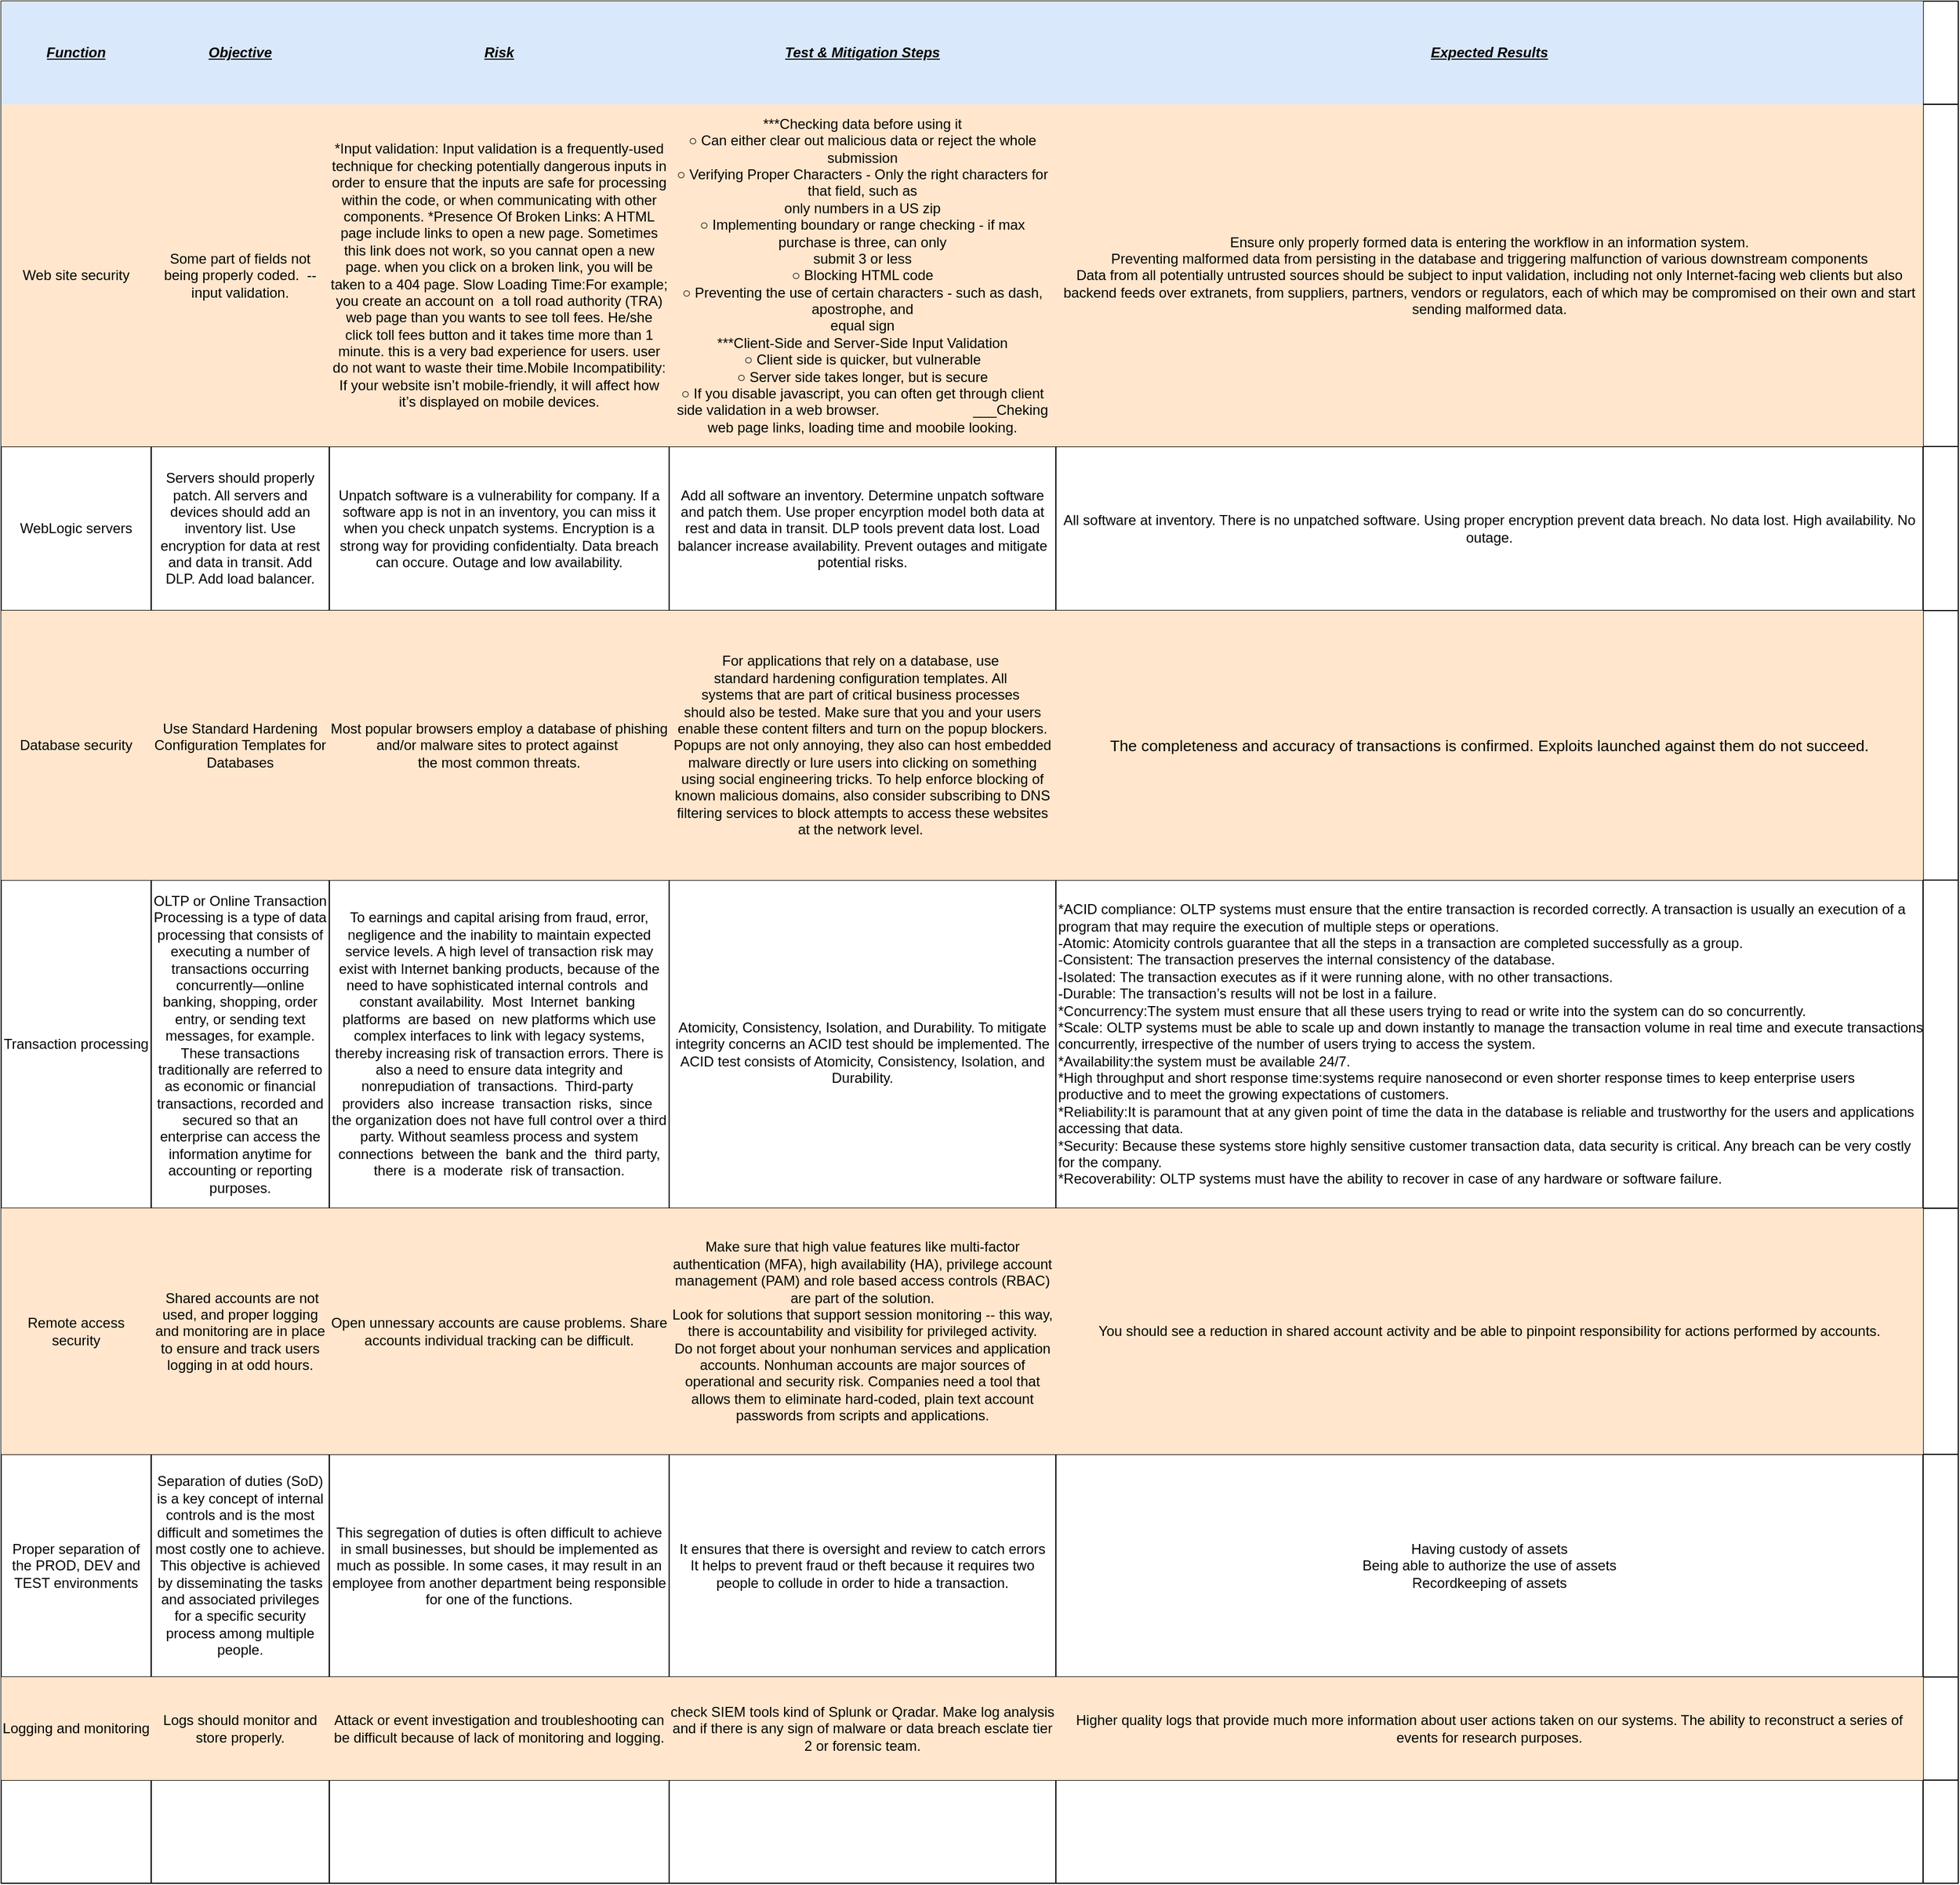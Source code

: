 <mxfile version="15.1.1" type="github">
  <diagram id="o0CCOhu84U7PRNzg7-ML" name="Page-1">
    <mxGraphModel dx="2207" dy="547" grid="1" gridSize="10" guides="1" tooltips="1" connect="1" arrows="1" fold="1" page="1" pageScale="1" pageWidth="1169" pageHeight="827" math="0" shadow="0">
      <root>
        <mxCell id="0" />
        <mxCell id="1" parent="0" />
        <mxCell id="w6XhrknjYrtz_f-QUOUW-74" value="" style="shape=table;startSize=0;container=1;collapsible=0;childLayout=tableLayout;" parent="1" vertex="1">
          <mxGeometry x="-1040" y="100" width="1670" height="1606" as="geometry" />
        </mxCell>
        <mxCell id="w6XhrknjYrtz_f-QUOUW-75" value="" style="shape=partialRectangle;collapsible=0;dropTarget=0;pointerEvents=0;fillColor=none;top=0;left=0;bottom=0;right=0;points=[[0,0.5],[1,0.5]];portConstraint=eastwest;" parent="w6XhrknjYrtz_f-QUOUW-74" vertex="1">
          <mxGeometry width="1670" height="88" as="geometry" />
        </mxCell>
        <mxCell id="w6XhrknjYrtz_f-QUOUW-76" value="&lt;b&gt;&lt;u&gt;&lt;i&gt;Function&lt;/i&gt;&lt;/u&gt;&lt;/b&gt;" style="shape=partialRectangle;html=1;whiteSpace=wrap;connectable=0;overflow=hidden;fillColor=#dae8fc;top=0;left=0;bottom=0;right=0;pointerEvents=1;strokeColor=#6c8ebf;" parent="w6XhrknjYrtz_f-QUOUW-75" vertex="1">
          <mxGeometry width="128" height="88" as="geometry" />
        </mxCell>
        <mxCell id="w6XhrknjYrtz_f-QUOUW-77" value="&lt;u&gt;&lt;i&gt;&lt;b&gt;Objective&lt;/b&gt;&lt;/i&gt;&lt;/u&gt;" style="shape=partialRectangle;html=1;whiteSpace=wrap;connectable=0;overflow=hidden;fillColor=#dae8fc;top=0;left=0;bottom=0;right=0;pointerEvents=1;strokeColor=#6c8ebf;" parent="w6XhrknjYrtz_f-QUOUW-75" vertex="1">
          <mxGeometry x="128" width="152" height="88" as="geometry" />
        </mxCell>
        <mxCell id="w6XhrknjYrtz_f-QUOUW-78" value="&lt;b&gt;&lt;i&gt;&lt;u&gt;Risk&lt;/u&gt;&lt;/i&gt;&lt;/b&gt;" style="shape=partialRectangle;html=1;whiteSpace=wrap;connectable=0;overflow=hidden;fillColor=#dae8fc;top=0;left=0;bottom=0;right=0;pointerEvents=1;strokeColor=#6c8ebf;" parent="w6XhrknjYrtz_f-QUOUW-75" vertex="1">
          <mxGeometry x="280" width="290" height="88" as="geometry" />
        </mxCell>
        <mxCell id="w6XhrknjYrtz_f-QUOUW-79" value="&lt;b&gt;&lt;i&gt;&lt;u&gt;Test &amp;amp; Mitigation Steps&lt;/u&gt;&lt;/i&gt;&lt;/b&gt;" style="shape=partialRectangle;html=1;whiteSpace=wrap;connectable=0;overflow=hidden;fillColor=#dae8fc;top=0;left=0;bottom=0;right=0;pointerEvents=1;strokeColor=#6c8ebf;" parent="w6XhrknjYrtz_f-QUOUW-75" vertex="1">
          <mxGeometry x="570" width="330" height="88" as="geometry" />
        </mxCell>
        <mxCell id="w6XhrknjYrtz_f-QUOUW-80" value="&lt;b&gt;&lt;i&gt;&lt;u&gt;Expected Results&lt;/u&gt;&lt;/i&gt;&lt;/b&gt;" style="shape=partialRectangle;html=1;whiteSpace=wrap;connectable=0;overflow=hidden;fillColor=#dae8fc;top=0;left=0;bottom=0;right=0;pointerEvents=1;strokeColor=#6c8ebf;" parent="w6XhrknjYrtz_f-QUOUW-75" vertex="1">
          <mxGeometry x="900" width="740" height="88" as="geometry" />
        </mxCell>
        <mxCell id="w6XhrknjYrtz_f-QUOUW-81" value="" style="shape=partialRectangle;html=1;whiteSpace=wrap;connectable=0;overflow=hidden;fillColor=none;top=0;left=0;bottom=0;right=0;pointerEvents=1;" parent="w6XhrknjYrtz_f-QUOUW-75" vertex="1">
          <mxGeometry x="1640" width="30" height="88" as="geometry" />
        </mxCell>
        <mxCell id="w6XhrknjYrtz_f-QUOUW-82" value="" style="shape=partialRectangle;collapsible=0;dropTarget=0;pointerEvents=0;fillColor=none;top=0;left=0;bottom=0;right=0;points=[[0,0.5],[1,0.5]];portConstraint=eastwest;" parent="w6XhrknjYrtz_f-QUOUW-74" vertex="1">
          <mxGeometry y="88" width="1670" height="292" as="geometry" />
        </mxCell>
        <mxCell id="w6XhrknjYrtz_f-QUOUW-83" value="Web site security" style="shape=partialRectangle;html=1;whiteSpace=wrap;connectable=0;overflow=hidden;fillColor=#ffe6cc;top=0;left=0;bottom=0;right=0;pointerEvents=1;strokeColor=#d79b00;" parent="w6XhrknjYrtz_f-QUOUW-82" vertex="1">
          <mxGeometry width="128" height="292" as="geometry" />
        </mxCell>
        <mxCell id="w6XhrknjYrtz_f-QUOUW-84" value="Some part of fields not&#xa;being properly coded.  -- input validation." style="shape=partialRectangle;html=1;whiteSpace=wrap;connectable=0;overflow=hidden;fillColor=#ffe6cc;top=0;left=0;bottom=0;right=0;pointerEvents=1;strokeColor=#d79b00;" parent="w6XhrknjYrtz_f-QUOUW-82" vertex="1">
          <mxGeometry x="128" width="152" height="292" as="geometry" />
        </mxCell>
        <mxCell id="w6XhrknjYrtz_f-QUOUW-85" value="*Input validation: Input validation is a frequently-used technique for checking potentially dangerous inputs in order to ensure that the inputs are safe for processing within the code, or when communicating with other components. *Presence Of Broken Links: A HTML page include links to open a new page. Sometimes this link does not work, so you cannat open a new page. when you click on a broken link, you will be taken to a 404 page. Slow Loading Time:For example; you create an account on  a toll road authority (TRA) web page than you wants to see toll fees. He/she click toll fees button and it takes time more than 1 minute. this is a very bad experience for users. user do not want to waste their time.Mobile Incompatibility: If your website isn’t mobile-friendly, it will affect how it’s displayed on mobile devices." style="shape=partialRectangle;html=1;whiteSpace=wrap;connectable=0;overflow=hidden;fillColor=#ffe6cc;top=0;left=0;bottom=0;right=0;pointerEvents=1;strokeColor=#d79b00;" parent="w6XhrknjYrtz_f-QUOUW-82" vertex="1">
          <mxGeometry x="280" width="290" height="292" as="geometry" />
        </mxCell>
        <mxCell id="w6XhrknjYrtz_f-QUOUW-86" value="***Checking data before using it&#xa;○ Can either clear out malicious data or reject the whole submission&#xa;○ Verifying Proper Characters - Only the right characters for that field, such as&#xa;only numbers in a US zip&#xa;○ Implementing boundary or range checking - if max purchase is three, can only&#xa;submit 3 or less&#xa;○ Blocking HTML code&#xa;○ Preventing the use of certain characters - such as dash, apostrophe, and&#xa;equal sign&#xa;***Client-Side and Server-Side Input Validation&#xa;○ Client side is quicker, but vulnerable&#xa;○ Server side takes longer, but is secure&#xa;○ If you disable javascript, you can often get through client side validation in a web browser.                        ___Cheking web page links, loading time and moobile looking." style="shape=partialRectangle;html=1;whiteSpace=wrap;connectable=0;overflow=hidden;fillColor=#ffe6cc;top=0;left=0;bottom=0;right=0;pointerEvents=1;strokeColor=#d79b00;" parent="w6XhrknjYrtz_f-QUOUW-82" vertex="1">
          <mxGeometry x="570" width="330" height="292" as="geometry" />
        </mxCell>
        <mxCell id="w6XhrknjYrtz_f-QUOUW-87" value="Ensure only properly formed data is entering the workflow in an information system.&#xa;Preventing malformed data from persisting in the database and triggering malfunction of various downstream components&#xa;Data from all potentially untrusted sources should be subject to input validation, including not only Internet-facing web clients but also backend feeds over extranets, from suppliers, partners, vendors or regulators, each of which may be compromised on their own and start sending malformed data." style="shape=partialRectangle;html=1;whiteSpace=wrap;connectable=0;overflow=hidden;fillColor=#ffe6cc;top=0;left=0;bottom=0;right=0;pointerEvents=1;strokeColor=#d79b00;" parent="w6XhrknjYrtz_f-QUOUW-82" vertex="1">
          <mxGeometry x="900" width="740" height="292" as="geometry" />
        </mxCell>
        <mxCell id="w6XhrknjYrtz_f-QUOUW-88" value="" style="shape=partialRectangle;html=1;whiteSpace=wrap;connectable=0;overflow=hidden;fillColor=none;top=0;left=0;bottom=0;right=0;pointerEvents=1;" parent="w6XhrknjYrtz_f-QUOUW-82" vertex="1">
          <mxGeometry x="1640" width="30" height="292" as="geometry" />
        </mxCell>
        <mxCell id="w6XhrknjYrtz_f-QUOUW-89" value="" style="shape=partialRectangle;collapsible=0;dropTarget=0;pointerEvents=0;fillColor=none;top=0;left=0;bottom=0;right=0;points=[[0,0.5],[1,0.5]];portConstraint=eastwest;" parent="w6XhrknjYrtz_f-QUOUW-74" vertex="1">
          <mxGeometry y="380" width="1670" height="140" as="geometry" />
        </mxCell>
        <mxCell id="w6XhrknjYrtz_f-QUOUW-90" value="WebLogic servers" style="shape=partialRectangle;html=1;whiteSpace=wrap;connectable=0;overflow=hidden;fillColor=none;top=0;left=0;bottom=0;right=0;pointerEvents=1;" parent="w6XhrknjYrtz_f-QUOUW-89" vertex="1">
          <mxGeometry width="128" height="140" as="geometry" />
        </mxCell>
        <mxCell id="w6XhrknjYrtz_f-QUOUW-91" value="Servers should properly patch. All servers and devices should add an inventory list. Use encryption for data at rest and data in transit. Add DLP. Add load balancer." style="shape=partialRectangle;html=1;whiteSpace=wrap;connectable=0;overflow=hidden;fillColor=none;top=0;left=0;bottom=0;right=0;pointerEvents=1;" parent="w6XhrknjYrtz_f-QUOUW-89" vertex="1">
          <mxGeometry x="128" width="152" height="140" as="geometry" />
        </mxCell>
        <mxCell id="w6XhrknjYrtz_f-QUOUW-92" value="Unpatch software is a vulnerability for company. If a software app is not in an inventory, you can miss it when you check unpatch systems. Encryption is a strong way for providing confidentialty. Data breach can occure. Outage and low availability." style="shape=partialRectangle;html=1;whiteSpace=wrap;connectable=0;overflow=hidden;fillColor=none;top=0;left=0;bottom=0;right=0;pointerEvents=1;" parent="w6XhrknjYrtz_f-QUOUW-89" vertex="1">
          <mxGeometry x="280" width="290" height="140" as="geometry" />
        </mxCell>
        <mxCell id="w6XhrknjYrtz_f-QUOUW-93" value="Add all software an inventory. Determine unpatch software and patch them. Use proper encyrption model both data at rest and data in transit. DLP tools prevent data lost. Load balancer increase availability. Prevent outages and mitigate potential risks." style="shape=partialRectangle;html=1;whiteSpace=wrap;connectable=0;overflow=hidden;fillColor=none;top=0;left=0;bottom=0;right=0;pointerEvents=1;" parent="w6XhrknjYrtz_f-QUOUW-89" vertex="1">
          <mxGeometry x="570" width="330" height="140" as="geometry" />
        </mxCell>
        <mxCell id="w6XhrknjYrtz_f-QUOUW-94" value="All software at inventory. There is no unpatched software. Using proper encryption prevent data breach. No data lost. High availability. No outage." style="shape=partialRectangle;html=1;whiteSpace=wrap;connectable=0;overflow=hidden;fillColor=none;top=0;left=0;bottom=0;right=0;pointerEvents=1;" parent="w6XhrknjYrtz_f-QUOUW-89" vertex="1">
          <mxGeometry x="900" width="740" height="140" as="geometry" />
        </mxCell>
        <mxCell id="w6XhrknjYrtz_f-QUOUW-95" value="" style="shape=partialRectangle;html=1;whiteSpace=wrap;connectable=0;overflow=hidden;fillColor=none;top=0;left=0;bottom=0;right=0;pointerEvents=1;" parent="w6XhrknjYrtz_f-QUOUW-89" vertex="1">
          <mxGeometry x="1640" width="30" height="140" as="geometry" />
        </mxCell>
        <mxCell id="w6XhrknjYrtz_f-QUOUW-96" value="" style="shape=partialRectangle;collapsible=0;dropTarget=0;pointerEvents=0;fillColor=none;top=0;left=0;bottom=0;right=0;points=[[0,0.5],[1,0.5]];portConstraint=eastwest;" parent="w6XhrknjYrtz_f-QUOUW-74" vertex="1">
          <mxGeometry y="520" width="1670" height="230" as="geometry" />
        </mxCell>
        <mxCell id="w6XhrknjYrtz_f-QUOUW-97" value="Database security" style="shape=partialRectangle;html=1;whiteSpace=wrap;connectable=0;overflow=hidden;fillColor=#ffe6cc;top=0;left=0;bottom=0;right=0;pointerEvents=1;strokeColor=#d79b00;" parent="w6XhrknjYrtz_f-QUOUW-96" vertex="1">
          <mxGeometry width="128" height="230" as="geometry" />
        </mxCell>
        <mxCell id="w6XhrknjYrtz_f-QUOUW-98" value="Use Standard Hardening Configuration Templates for Databases" style="shape=partialRectangle;html=1;whiteSpace=wrap;connectable=0;overflow=hidden;fillColor=#ffe6cc;top=0;left=0;bottom=0;right=0;pointerEvents=1;strokeColor=#d79b00;" parent="w6XhrknjYrtz_f-QUOUW-96" vertex="1">
          <mxGeometry x="128" width="152" height="230" as="geometry" />
        </mxCell>
        <mxCell id="w6XhrknjYrtz_f-QUOUW-99" value="&lt;div&gt;Most popular browsers employ a database of phishing and/or malware sites to protect against&amp;nbsp;&lt;/div&gt;&lt;div&gt;the most common threats.&lt;/div&gt;" style="shape=partialRectangle;html=1;whiteSpace=wrap;connectable=0;overflow=hidden;fillColor=#ffe6cc;top=0;left=0;bottom=0;right=0;pointerEvents=1;strokeColor=#d79b00;" parent="w6XhrknjYrtz_f-QUOUW-96" vertex="1">
          <mxGeometry x="280" width="290" height="230" as="geometry" />
        </mxCell>
        <mxCell id="w6XhrknjYrtz_f-QUOUW-100" value="&lt;div&gt;For applications that rely on a database, use&amp;nbsp;&lt;/div&gt;&lt;div&gt;standard hardening configuration templates. All&amp;nbsp;&lt;/div&gt;&lt;div&gt;systems that are part of critical business processes&amp;nbsp;&lt;/div&gt;&lt;div&gt;should also be tested. Make sure that you and your users enable these content filters and turn on the popup blockers. Popups are not only annoying, they also can host embedded malware directly or lure users into clicking on something using social engineering tricks. To help enforce blocking of known malicious domains, also consider subscribing to DNS filtering services to block attempts to access these websites at the network level.&amp;nbsp;&lt;/div&gt;" style="shape=partialRectangle;html=1;whiteSpace=wrap;connectable=0;overflow=hidden;fillColor=#ffe6cc;top=0;left=0;bottom=0;right=0;pointerEvents=1;strokeColor=#d79b00;" parent="w6XhrknjYrtz_f-QUOUW-96" vertex="1">
          <mxGeometry x="570" width="330" height="230" as="geometry" />
        </mxCell>
        <mxCell id="w6XhrknjYrtz_f-QUOUW-101" value="&#xa;&#xa;&lt;span style=&quot;font-size: 10pt ; font-family: &amp;quot;arial&amp;quot; ; font-style: normal&quot;&gt;The completeness and accuracy of transactions is confirmed. Exploits launched against them do not succeed. &lt;/span&gt;&#xa;&#xa;" style="shape=partialRectangle;html=1;whiteSpace=wrap;connectable=0;overflow=hidden;fillColor=#ffe6cc;top=0;left=0;bottom=0;right=0;pointerEvents=1;strokeColor=#d79b00;" parent="w6XhrknjYrtz_f-QUOUW-96" vertex="1">
          <mxGeometry x="900" width="740" height="230" as="geometry" />
        </mxCell>
        <mxCell id="w6XhrknjYrtz_f-QUOUW-102" value="" style="shape=partialRectangle;html=1;whiteSpace=wrap;connectable=0;overflow=hidden;fillColor=none;top=0;left=0;bottom=0;right=0;pointerEvents=1;" parent="w6XhrknjYrtz_f-QUOUW-96" vertex="1">
          <mxGeometry x="1640" width="30" height="230" as="geometry" />
        </mxCell>
        <mxCell id="w6XhrknjYrtz_f-QUOUW-103" value="" style="shape=partialRectangle;collapsible=0;dropTarget=0;pointerEvents=0;fillColor=none;top=0;left=0;bottom=0;right=0;points=[[0,0.5],[1,0.5]];portConstraint=eastwest;" parent="w6XhrknjYrtz_f-QUOUW-74" vertex="1">
          <mxGeometry y="750" width="1670" height="280" as="geometry" />
        </mxCell>
        <mxCell id="w6XhrknjYrtz_f-QUOUW-104" value="Transaction processing" style="shape=partialRectangle;html=1;whiteSpace=wrap;connectable=0;overflow=hidden;fillColor=none;top=0;left=0;bottom=0;right=0;pointerEvents=1;" parent="w6XhrknjYrtz_f-QUOUW-103" vertex="1">
          <mxGeometry width="128" height="280" as="geometry" />
        </mxCell>
        <mxCell id="w6XhrknjYrtz_f-QUOUW-105" value="OLTP or Online Transaction Processing is a type of data processing that consists of executing a number of transactions occurring concurrently—online banking, shopping, order entry, or sending text messages, for example. These transactions traditionally are referred to as economic or financial transactions, recorded and secured so that an enterprise can access the information anytime for accounting or reporting purposes." style="shape=partialRectangle;html=1;whiteSpace=wrap;connectable=0;overflow=hidden;fillColor=none;top=0;left=0;bottom=0;right=0;pointerEvents=1;" parent="w6XhrknjYrtz_f-QUOUW-103" vertex="1">
          <mxGeometry x="128" width="152" height="280" as="geometry" />
        </mxCell>
        <mxCell id="w6XhrknjYrtz_f-QUOUW-106" value="To earnings and capital arising from fraud, error, negligence and the inability to maintain expected service levels. A high level of transaction risk may exist with Internet banking products, because of the need to have sophisticated internal controls&amp;nbsp; and&amp;nbsp; constant availability.&amp;nbsp; Most&amp;nbsp; Internet&amp;nbsp; banking&amp;nbsp; platforms&amp;nbsp; are based&amp;nbsp; on&amp;nbsp; new platforms which use complex interfaces to link with legacy systems, thereby increasing risk of transaction errors. There is also a need to ensure data integrity and nonrepudiation of&amp;nbsp; transactions.&amp;nbsp; Third-party&amp;nbsp; providers&amp;nbsp; also&amp;nbsp; increase&amp;nbsp; transaction&amp;nbsp; risks,&amp;nbsp; since&amp;nbsp; the organization does not have full control over a third party. Without seamless process and system connections&amp;nbsp; between the&amp;nbsp; bank and the&amp;nbsp; third party, there&amp;nbsp; is a&amp;nbsp; moderate&amp;nbsp; risk of transaction." style="shape=partialRectangle;html=1;whiteSpace=wrap;connectable=0;overflow=hidden;fillColor=none;top=0;left=0;bottom=0;right=0;pointerEvents=1;" parent="w6XhrknjYrtz_f-QUOUW-103" vertex="1">
          <mxGeometry x="280" width="290" height="280" as="geometry" />
        </mxCell>
        <mxCell id="w6XhrknjYrtz_f-QUOUW-107" value="&lt;div&gt;&lt;br&gt;&lt;/div&gt;&lt;div&gt;Atomicity, Consistency, Isolation, and Durability. To mitigate integrity concerns an ACID test should be implemented. The ACID test consists of Atomicity, Consistency, Isolation, and Durability.&lt;/div&gt;" style="shape=partialRectangle;html=1;whiteSpace=wrap;connectable=0;overflow=hidden;fillColor=none;top=0;left=0;bottom=0;right=0;pointerEvents=1;" parent="w6XhrknjYrtz_f-QUOUW-103" vertex="1">
          <mxGeometry x="570" width="330" height="280" as="geometry" />
        </mxCell>
        <mxCell id="w6XhrknjYrtz_f-QUOUW-108" value="&lt;div&gt;*ACID compliance: OLTP systems must ensure that the entire transaction is recorded correctly. A transaction is usually an execution of a program that may require the execution of multiple steps or operations.&amp;nbsp;&lt;/div&gt;&lt;div&gt;-Atomic: Atomicity controls guarantee that all the steps in a transaction are completed successfully as a group.&amp;nbsp;&lt;/div&gt;&lt;div&gt;-Consistent: The transaction preserves the internal consistency of the database.&lt;/div&gt;&lt;div&gt;-Isolated: The transaction executes as if it were running alone, with no other transactions.&amp;nbsp;&lt;/div&gt;&lt;div&gt;-Durable: The transaction’s results will not be lost in a failure.&lt;/div&gt;&lt;div&gt;*Concurrency:The system must ensure that all these users trying to read or write into the system can do so concurrently.&lt;/div&gt;&lt;div&gt;*Scale: OLTP systems must be able to scale up and down instantly to manage the transaction volume in real time and execute transactions concurrently, irrespective of the number of users trying to access the system.&lt;/div&gt;&lt;div&gt;*Availability:the system must be available 24/7.&lt;/div&gt;&lt;div&gt;*High throughput and short response time:systems require nanosecond or even shorter response times to keep enterprise users productive and to meet the growing expectations of customers.&lt;/div&gt;&lt;div&gt;*Reliability:It is paramount that at any given point of time the data in the database is reliable and trustworthy for the users and applications accessing that data.&lt;/div&gt;&lt;div&gt;*Security: Because these systems store highly sensitive customer transaction data, data security is critical. Any breach can be very costly for the company.&lt;/div&gt;&lt;div&gt;*Recoverability: OLTP systems must have the ability to recover in case of any hardware or software failure.&lt;/div&gt;" style="shape=partialRectangle;html=1;whiteSpace=wrap;connectable=0;overflow=hidden;fillColor=none;top=0;left=0;bottom=0;right=0;pointerEvents=1;align=left;" parent="w6XhrknjYrtz_f-QUOUW-103" vertex="1">
          <mxGeometry x="900" width="740" height="280" as="geometry" />
        </mxCell>
        <mxCell id="w6XhrknjYrtz_f-QUOUW-109" value="" style="shape=partialRectangle;html=1;whiteSpace=wrap;connectable=0;overflow=hidden;fillColor=none;top=0;left=0;bottom=0;right=0;pointerEvents=1;" parent="w6XhrknjYrtz_f-QUOUW-103" vertex="1">
          <mxGeometry x="1640" width="30" height="280" as="geometry" />
        </mxCell>
        <mxCell id="w6XhrknjYrtz_f-QUOUW-110" value="" style="shape=partialRectangle;collapsible=0;dropTarget=0;pointerEvents=0;fillColor=none;top=0;left=0;bottom=0;right=0;points=[[0,0.5],[1,0.5]];portConstraint=eastwest;" parent="w6XhrknjYrtz_f-QUOUW-74" vertex="1">
          <mxGeometry y="1030" width="1670" height="210" as="geometry" />
        </mxCell>
        <mxCell id="w6XhrknjYrtz_f-QUOUW-111" value="Remote access security" style="shape=partialRectangle;html=1;whiteSpace=wrap;connectable=0;overflow=hidden;fillColor=#ffe6cc;top=0;left=0;bottom=0;right=0;pointerEvents=1;strokeColor=#d79b00;" parent="w6XhrknjYrtz_f-QUOUW-110" vertex="1">
          <mxGeometry width="128" height="210" as="geometry" />
        </mxCell>
        <mxCell id="w6XhrknjYrtz_f-QUOUW-112" value="&amp;nbsp;Shared accounts are not used, and proper logging and monitoring are in place to ensure and track users logging in at odd hours." style="shape=partialRectangle;html=1;whiteSpace=wrap;connectable=0;overflow=hidden;fillColor=#ffe6cc;top=0;left=0;bottom=0;right=0;pointerEvents=1;strokeColor=#d79b00;" parent="w6XhrknjYrtz_f-QUOUW-110" vertex="1">
          <mxGeometry x="128" width="152" height="210" as="geometry" />
        </mxCell>
        <mxCell id="w6XhrknjYrtz_f-QUOUW-113" value="Open unnessary accounts are cause problems. Share accounts individual tracking can be difficult." style="shape=partialRectangle;html=1;whiteSpace=wrap;connectable=0;overflow=hidden;fillColor=#ffe6cc;top=0;left=0;bottom=0;right=0;pointerEvents=1;strokeColor=#d79b00;" parent="w6XhrknjYrtz_f-QUOUW-110" vertex="1">
          <mxGeometry x="280" width="290" height="210" as="geometry" />
        </mxCell>
        <mxCell id="w6XhrknjYrtz_f-QUOUW-114" value="&lt;div&gt;Make sure that high value features like multi-factor authentication (MFA), high availability (HA), privilege account management (PAM) and role based access controls (RBAC) are part of the solution.&lt;/div&gt;&lt;div&gt;Look for solutions that support session monitoring -- this way, there is accountability and visibility for privileged activity.&lt;/div&gt;&lt;div&gt;Do not forget about your nonhuman services and application accounts. Nonhuman accounts are major sources of operational and security risk. Companies need a tool that allows them to eliminate hard-coded, plain text account passwords from scripts and applications.&lt;/div&gt;" style="shape=partialRectangle;html=1;whiteSpace=wrap;connectable=0;overflow=hidden;fillColor=#ffe6cc;top=0;left=0;bottom=0;right=0;pointerEvents=1;strokeColor=#d79b00;" parent="w6XhrknjYrtz_f-QUOUW-110" vertex="1">
          <mxGeometry x="570" width="330" height="210" as="geometry" />
        </mxCell>
        <mxCell id="w6XhrknjYrtz_f-QUOUW-115" value="You should see a reduction in shared account activity and be able to pinpoint responsibility for actions performed by accounts." style="shape=partialRectangle;html=1;whiteSpace=wrap;connectable=0;overflow=hidden;fillColor=#ffe6cc;top=0;left=0;bottom=0;right=0;pointerEvents=1;strokeColor=#d79b00;" parent="w6XhrknjYrtz_f-QUOUW-110" vertex="1">
          <mxGeometry x="900" width="740" height="210" as="geometry" />
        </mxCell>
        <mxCell id="w6XhrknjYrtz_f-QUOUW-116" value="" style="shape=partialRectangle;html=1;whiteSpace=wrap;connectable=0;overflow=hidden;fillColor=none;top=0;left=0;bottom=0;right=0;pointerEvents=1;" parent="w6XhrknjYrtz_f-QUOUW-110" vertex="1">
          <mxGeometry x="1640" width="30" height="210" as="geometry" />
        </mxCell>
        <mxCell id="w6XhrknjYrtz_f-QUOUW-117" value="" style="shape=partialRectangle;collapsible=0;dropTarget=0;pointerEvents=0;fillColor=none;top=0;left=0;bottom=0;right=0;points=[[0,0.5],[1,0.5]];portConstraint=eastwest;" parent="w6XhrknjYrtz_f-QUOUW-74" vertex="1">
          <mxGeometry y="1240" width="1670" height="190" as="geometry" />
        </mxCell>
        <mxCell id="w6XhrknjYrtz_f-QUOUW-118" value="Proper separation of the PROD, DEV and TEST environments" style="shape=partialRectangle;html=1;whiteSpace=wrap;connectable=0;overflow=hidden;fillColor=none;top=0;left=0;bottom=0;right=0;pointerEvents=1;" parent="w6XhrknjYrtz_f-QUOUW-117" vertex="1">
          <mxGeometry width="128" height="190" as="geometry" />
        </mxCell>
        <mxCell id="w6XhrknjYrtz_f-QUOUW-119" value="Separation of duties (SoD) is a key concept of internal controls and is the most difficult and sometimes the most costly one to achieve. This objective is achieved by disseminating the tasks and associated privileges for a specific security process among multiple people." style="shape=partialRectangle;html=1;whiteSpace=wrap;connectable=0;overflow=hidden;fillColor=none;top=0;left=0;bottom=0;right=0;pointerEvents=1;" parent="w6XhrknjYrtz_f-QUOUW-117" vertex="1">
          <mxGeometry x="128" width="152" height="190" as="geometry" />
        </mxCell>
        <mxCell id="w6XhrknjYrtz_f-QUOUW-120" value="This segregation of duties is often difficult to achieve in small businesses, but should be implemented as much as possible. In some cases, it may result in an employee from another department being responsible for one of the functions." style="shape=partialRectangle;html=1;whiteSpace=wrap;connectable=0;overflow=hidden;fillColor=none;top=0;left=0;bottom=0;right=0;pointerEvents=1;" parent="w6XhrknjYrtz_f-QUOUW-117" vertex="1">
          <mxGeometry x="280" width="290" height="190" as="geometry" />
        </mxCell>
        <mxCell id="w6XhrknjYrtz_f-QUOUW-121" value="&lt;div&gt;It ensures that there is oversight and review to catch errors&lt;/div&gt;&lt;div&gt;It helps to prevent fraud or theft because it requires two people to collude in order to hide a transaction.&lt;/div&gt;" style="shape=partialRectangle;html=1;whiteSpace=wrap;connectable=0;overflow=hidden;fillColor=none;top=0;left=0;bottom=0;right=0;pointerEvents=1;" parent="w6XhrknjYrtz_f-QUOUW-117" vertex="1">
          <mxGeometry x="570" width="330" height="190" as="geometry" />
        </mxCell>
        <mxCell id="w6XhrknjYrtz_f-QUOUW-122" value="&lt;div&gt;Having custody of assets&lt;/div&gt;&lt;div&gt;Being able to authorize the use of assets&lt;/div&gt;&lt;div&gt;Recordkeeping of assets&lt;/div&gt;" style="shape=partialRectangle;html=1;whiteSpace=wrap;connectable=0;overflow=hidden;fillColor=none;top=0;left=0;bottom=0;right=0;pointerEvents=1;" parent="w6XhrknjYrtz_f-QUOUW-117" vertex="1">
          <mxGeometry x="900" width="740" height="190" as="geometry" />
        </mxCell>
        <mxCell id="w6XhrknjYrtz_f-QUOUW-123" value="" style="shape=partialRectangle;html=1;whiteSpace=wrap;connectable=0;overflow=hidden;fillColor=none;top=0;left=0;bottom=0;right=0;pointerEvents=1;" parent="w6XhrknjYrtz_f-QUOUW-117" vertex="1">
          <mxGeometry x="1640" width="30" height="190" as="geometry" />
        </mxCell>
        <mxCell id="w6XhrknjYrtz_f-QUOUW-124" value="" style="shape=partialRectangle;collapsible=0;dropTarget=0;pointerEvents=0;fillColor=none;top=0;left=0;bottom=0;right=0;points=[[0,0.5],[1,0.5]];portConstraint=eastwest;" parent="w6XhrknjYrtz_f-QUOUW-74" vertex="1">
          <mxGeometry y="1430" width="1670" height="88" as="geometry" />
        </mxCell>
        <mxCell id="w6XhrknjYrtz_f-QUOUW-125" value="Logging and monitoring" style="shape=partialRectangle;html=1;whiteSpace=wrap;connectable=0;overflow=hidden;fillColor=#ffe6cc;top=0;left=0;bottom=0;right=0;pointerEvents=1;strokeColor=#d79b00;" parent="w6XhrknjYrtz_f-QUOUW-124" vertex="1">
          <mxGeometry width="128" height="88" as="geometry" />
        </mxCell>
        <mxCell id="w6XhrknjYrtz_f-QUOUW-126" value="Logs should monitor and store properly." style="shape=partialRectangle;html=1;whiteSpace=wrap;connectable=0;overflow=hidden;fillColor=#ffe6cc;top=0;left=0;bottom=0;right=0;pointerEvents=1;strokeColor=#d79b00;" parent="w6XhrknjYrtz_f-QUOUW-124" vertex="1">
          <mxGeometry x="128" width="152" height="88" as="geometry" />
        </mxCell>
        <mxCell id="w6XhrknjYrtz_f-QUOUW-127" value="Attack or event investigation and troubleshooting can be difficult because of lack of monitoring and logging." style="shape=partialRectangle;html=1;whiteSpace=wrap;connectable=0;overflow=hidden;fillColor=#ffe6cc;top=0;left=0;bottom=0;right=0;pointerEvents=1;strokeColor=#d79b00;" parent="w6XhrknjYrtz_f-QUOUW-124" vertex="1">
          <mxGeometry x="280" width="290" height="88" as="geometry" />
        </mxCell>
        <mxCell id="w6XhrknjYrtz_f-QUOUW-128" value="check SIEM tools kind of Splunk or Qradar. Make log analysis and if there is any sign of malware or data breach esclate tier 2 or forensic team." style="shape=partialRectangle;html=1;whiteSpace=wrap;connectable=0;overflow=hidden;fillColor=#ffe6cc;top=0;left=0;bottom=0;right=0;pointerEvents=1;strokeColor=#d79b00;" parent="w6XhrknjYrtz_f-QUOUW-124" vertex="1">
          <mxGeometry x="570" width="330" height="88" as="geometry" />
        </mxCell>
        <mxCell id="w6XhrknjYrtz_f-QUOUW-129" value="Higher quality logs that provide much more information about user actions taken on our systems. The ability to reconstruct a series of events for research purposes." style="shape=partialRectangle;html=1;whiteSpace=wrap;connectable=0;overflow=hidden;fillColor=#ffe6cc;top=0;left=0;bottom=0;right=0;pointerEvents=1;strokeColor=#d79b00;" parent="w6XhrknjYrtz_f-QUOUW-124" vertex="1">
          <mxGeometry x="900" width="740" height="88" as="geometry" />
        </mxCell>
        <mxCell id="w6XhrknjYrtz_f-QUOUW-130" value="" style="shape=partialRectangle;html=1;whiteSpace=wrap;connectable=0;overflow=hidden;fillColor=none;top=0;left=0;bottom=0;right=0;pointerEvents=1;" parent="w6XhrknjYrtz_f-QUOUW-124" vertex="1">
          <mxGeometry x="1640" width="30" height="88" as="geometry" />
        </mxCell>
        <mxCell id="w6XhrknjYrtz_f-QUOUW-131" value="" style="shape=partialRectangle;collapsible=0;dropTarget=0;pointerEvents=0;fillColor=none;top=0;left=0;bottom=0;right=0;points=[[0,0.5],[1,0.5]];portConstraint=eastwest;" parent="w6XhrknjYrtz_f-QUOUW-74" vertex="1">
          <mxGeometry y="1518" width="1670" height="88" as="geometry" />
        </mxCell>
        <mxCell id="w6XhrknjYrtz_f-QUOUW-132" value="" style="shape=partialRectangle;html=1;whiteSpace=wrap;connectable=0;overflow=hidden;fillColor=none;top=0;left=0;bottom=0;right=0;pointerEvents=1;" parent="w6XhrknjYrtz_f-QUOUW-131" vertex="1">
          <mxGeometry width="128" height="88" as="geometry" />
        </mxCell>
        <mxCell id="w6XhrknjYrtz_f-QUOUW-133" value="" style="shape=partialRectangle;html=1;whiteSpace=wrap;connectable=0;overflow=hidden;fillColor=none;top=0;left=0;bottom=0;right=0;pointerEvents=1;" parent="w6XhrknjYrtz_f-QUOUW-131" vertex="1">
          <mxGeometry x="128" width="152" height="88" as="geometry" />
        </mxCell>
        <mxCell id="w6XhrknjYrtz_f-QUOUW-134" value="" style="shape=partialRectangle;html=1;whiteSpace=wrap;connectable=0;overflow=hidden;fillColor=none;top=0;left=0;bottom=0;right=0;pointerEvents=1;" parent="w6XhrknjYrtz_f-QUOUW-131" vertex="1">
          <mxGeometry x="280" width="290" height="88" as="geometry" />
        </mxCell>
        <mxCell id="w6XhrknjYrtz_f-QUOUW-135" value="" style="shape=partialRectangle;html=1;whiteSpace=wrap;connectable=0;overflow=hidden;fillColor=none;top=0;left=0;bottom=0;right=0;pointerEvents=1;" parent="w6XhrknjYrtz_f-QUOUW-131" vertex="1">
          <mxGeometry x="570" width="330" height="88" as="geometry" />
        </mxCell>
        <mxCell id="w6XhrknjYrtz_f-QUOUW-136" value="" style="shape=partialRectangle;html=1;whiteSpace=wrap;connectable=0;overflow=hidden;fillColor=none;top=0;left=0;bottom=0;right=0;pointerEvents=1;" parent="w6XhrknjYrtz_f-QUOUW-131" vertex="1">
          <mxGeometry x="900" width="740" height="88" as="geometry" />
        </mxCell>
        <mxCell id="w6XhrknjYrtz_f-QUOUW-137" value="" style="shape=partialRectangle;html=1;whiteSpace=wrap;connectable=0;overflow=hidden;fillColor=none;top=0;left=0;bottom=0;right=0;pointerEvents=1;" parent="w6XhrknjYrtz_f-QUOUW-131" vertex="1">
          <mxGeometry x="1640" width="30" height="88" as="geometry" />
        </mxCell>
      </root>
    </mxGraphModel>
  </diagram>
</mxfile>

